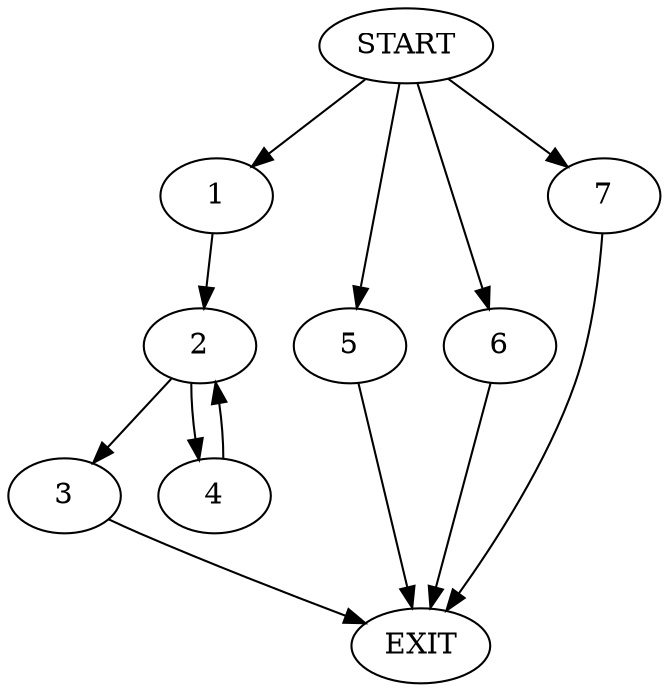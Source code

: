 digraph {
0 [label="START"]
8 [label="EXIT"]
0 -> 1
1 -> 2
2 -> 3
2 -> 4
3 -> 8
4 -> 2
0 -> 5
5 -> 8
0 -> 6
6 -> 8
0 -> 7
7 -> 8
}
